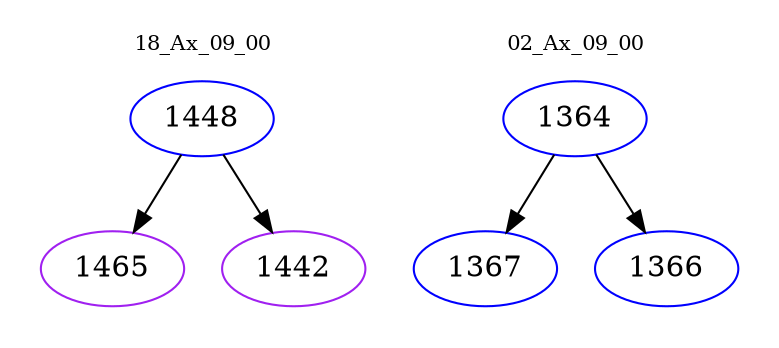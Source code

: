 digraph{
subgraph cluster_0 {
color = white
label = "18_Ax_09_00";
fontsize=10;
T0_1448 [label="1448", color="blue"]
T0_1448 -> T0_1465 [color="black"]
T0_1465 [label="1465", color="purple"]
T0_1448 -> T0_1442 [color="black"]
T0_1442 [label="1442", color="purple"]
}
subgraph cluster_1 {
color = white
label = "02_Ax_09_00";
fontsize=10;
T1_1364 [label="1364", color="blue"]
T1_1364 -> T1_1367 [color="black"]
T1_1367 [label="1367", color="blue"]
T1_1364 -> T1_1366 [color="black"]
T1_1366 [label="1366", color="blue"]
}
}
